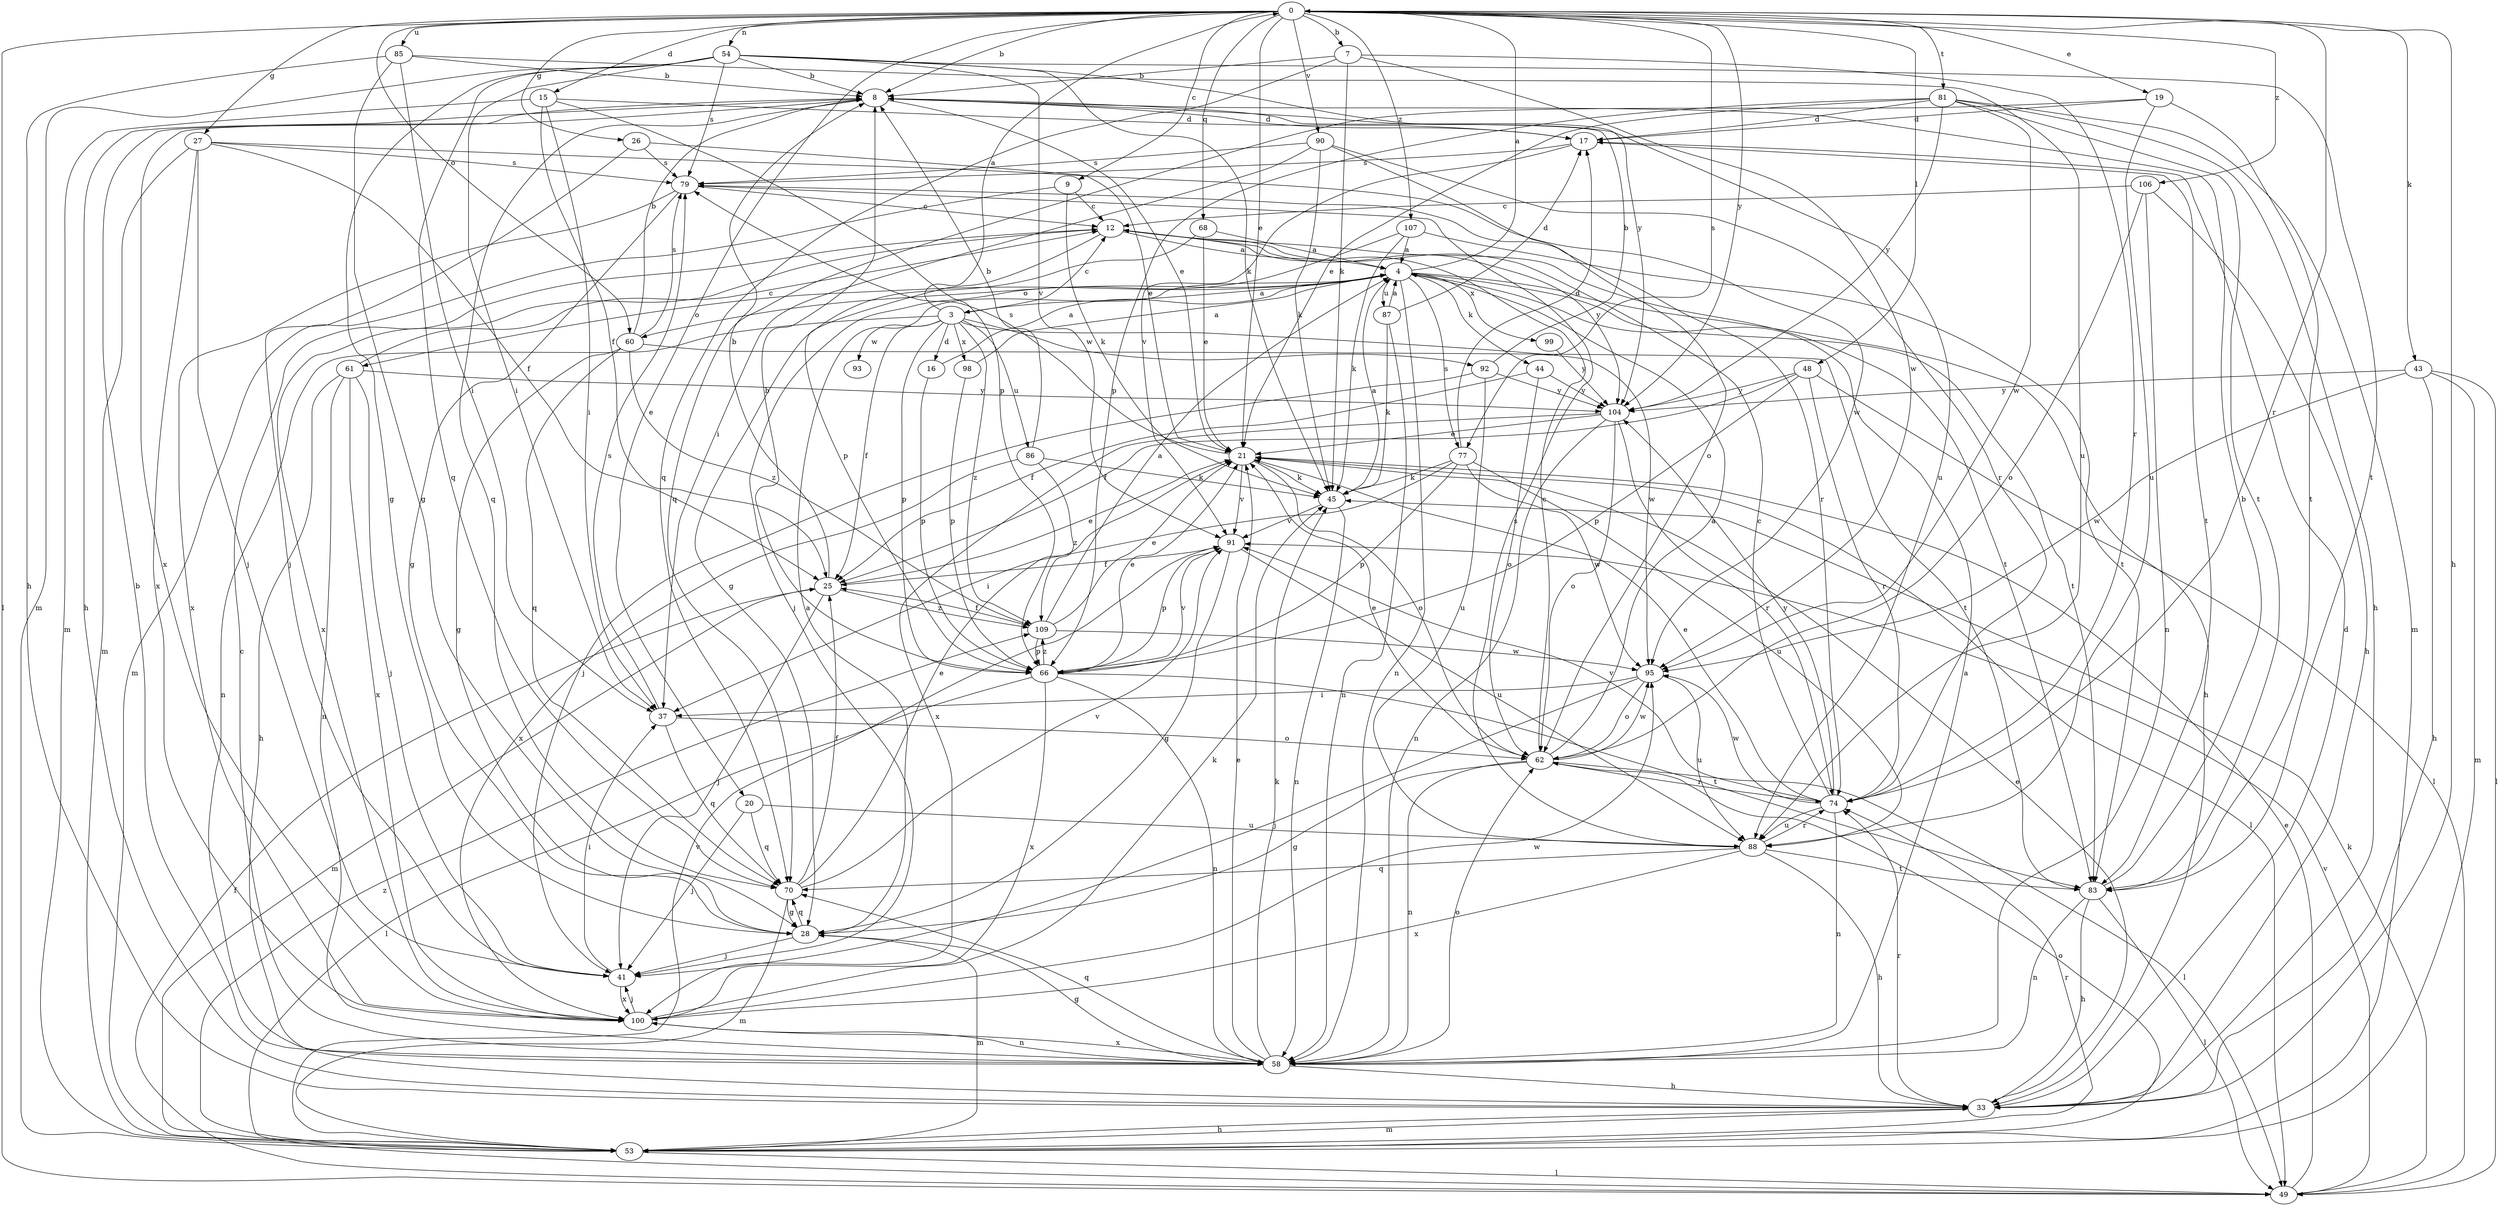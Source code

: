 strict digraph  {
0;
3;
4;
7;
8;
9;
12;
15;
16;
17;
19;
20;
21;
25;
26;
27;
28;
33;
37;
41;
43;
44;
45;
48;
49;
53;
54;
58;
60;
61;
62;
66;
68;
70;
74;
77;
79;
81;
83;
85;
86;
87;
88;
90;
91;
92;
93;
95;
98;
99;
100;
104;
106;
107;
109;
0 -> 7  [label=b];
0 -> 8  [label=b];
0 -> 9  [label=c];
0 -> 15  [label=d];
0 -> 19  [label=e];
0 -> 20  [label=e];
0 -> 21  [label=e];
0 -> 26  [label=g];
0 -> 27  [label=g];
0 -> 33  [label=h];
0 -> 43  [label=k];
0 -> 48  [label=l];
0 -> 49  [label=l];
0 -> 54  [label=n];
0 -> 60  [label=o];
0 -> 68  [label=q];
0 -> 74  [label=r];
0 -> 77  [label=s];
0 -> 81  [label=t];
0 -> 85  [label=u];
0 -> 90  [label=v];
0 -> 104  [label=y];
0 -> 106  [label=z];
0 -> 107  [label=z];
3 -> 0  [label=a];
3 -> 12  [label=c];
3 -> 16  [label=d];
3 -> 25  [label=f];
3 -> 58  [label=n];
3 -> 66  [label=p];
3 -> 86  [label=u];
3 -> 92  [label=w];
3 -> 93  [label=w];
3 -> 95  [label=w];
3 -> 98  [label=x];
3 -> 109  [label=z];
4 -> 0  [label=a];
4 -> 3  [label=a];
4 -> 33  [label=h];
4 -> 44  [label=k];
4 -> 58  [label=n];
4 -> 60  [label=o];
4 -> 61  [label=o];
4 -> 77  [label=s];
4 -> 83  [label=t];
4 -> 87  [label=u];
4 -> 99  [label=x];
7 -> 8  [label=b];
7 -> 45  [label=k];
7 -> 70  [label=q];
7 -> 74  [label=r];
7 -> 95  [label=w];
8 -> 17  [label=d];
8 -> 21  [label=e];
8 -> 33  [label=h];
8 -> 70  [label=q];
8 -> 88  [label=u];
8 -> 100  [label=x];
9 -> 12  [label=c];
9 -> 45  [label=k];
9 -> 53  [label=m];
12 -> 4  [label=a];
12 -> 66  [label=p];
12 -> 83  [label=t];
12 -> 100  [label=x];
12 -> 104  [label=y];
15 -> 17  [label=d];
15 -> 25  [label=f];
15 -> 37  [label=i];
15 -> 53  [label=m];
15 -> 66  [label=p];
16 -> 4  [label=a];
16 -> 66  [label=p];
17 -> 79  [label=s];
17 -> 83  [label=t];
17 -> 91  [label=v];
19 -> 17  [label=d];
19 -> 70  [label=q];
19 -> 83  [label=t];
19 -> 88  [label=u];
20 -> 41  [label=j];
20 -> 70  [label=q];
20 -> 88  [label=u];
21 -> 45  [label=k];
21 -> 49  [label=l];
21 -> 62  [label=o];
21 -> 79  [label=s];
21 -> 91  [label=v];
25 -> 8  [label=b];
25 -> 21  [label=e];
25 -> 41  [label=j];
25 -> 53  [label=m];
25 -> 109  [label=z];
26 -> 21  [label=e];
26 -> 41  [label=j];
26 -> 79  [label=s];
27 -> 25  [label=f];
27 -> 41  [label=j];
27 -> 53  [label=m];
27 -> 79  [label=s];
27 -> 95  [label=w];
27 -> 100  [label=x];
28 -> 4  [label=a];
28 -> 41  [label=j];
28 -> 53  [label=m];
28 -> 70  [label=q];
33 -> 17  [label=d];
33 -> 21  [label=e];
33 -> 53  [label=m];
33 -> 74  [label=r];
37 -> 62  [label=o];
37 -> 70  [label=q];
37 -> 79  [label=s];
41 -> 37  [label=i];
41 -> 100  [label=x];
43 -> 33  [label=h];
43 -> 49  [label=l];
43 -> 53  [label=m];
43 -> 95  [label=w];
43 -> 104  [label=y];
44 -> 25  [label=f];
44 -> 62  [label=o];
44 -> 104  [label=y];
45 -> 4  [label=a];
45 -> 58  [label=n];
45 -> 91  [label=v];
48 -> 25  [label=f];
48 -> 49  [label=l];
48 -> 66  [label=p];
48 -> 74  [label=r];
48 -> 104  [label=y];
49 -> 21  [label=e];
49 -> 25  [label=f];
49 -> 45  [label=k];
49 -> 91  [label=v];
53 -> 33  [label=h];
53 -> 49  [label=l];
53 -> 62  [label=o];
53 -> 74  [label=r];
53 -> 91  [label=v];
53 -> 109  [label=z];
54 -> 8  [label=b];
54 -> 28  [label=g];
54 -> 37  [label=i];
54 -> 45  [label=k];
54 -> 53  [label=m];
54 -> 70  [label=q];
54 -> 79  [label=s];
54 -> 83  [label=t];
54 -> 91  [label=v];
54 -> 104  [label=y];
58 -> 4  [label=a];
58 -> 8  [label=b];
58 -> 12  [label=c];
58 -> 21  [label=e];
58 -> 28  [label=g];
58 -> 33  [label=h];
58 -> 45  [label=k];
58 -> 62  [label=o];
58 -> 70  [label=q];
58 -> 100  [label=x];
60 -> 8  [label=b];
60 -> 28  [label=g];
60 -> 70  [label=q];
60 -> 79  [label=s];
60 -> 83  [label=t];
60 -> 109  [label=z];
61 -> 12  [label=c];
61 -> 33  [label=h];
61 -> 41  [label=j];
61 -> 58  [label=n];
61 -> 100  [label=x];
61 -> 104  [label=y];
62 -> 4  [label=a];
62 -> 12  [label=c];
62 -> 21  [label=e];
62 -> 28  [label=g];
62 -> 49  [label=l];
62 -> 58  [label=n];
62 -> 74  [label=r];
62 -> 95  [label=w];
66 -> 8  [label=b];
66 -> 21  [label=e];
66 -> 49  [label=l];
66 -> 58  [label=n];
66 -> 83  [label=t];
66 -> 91  [label=v];
66 -> 100  [label=x];
66 -> 109  [label=z];
68 -> 4  [label=a];
68 -> 21  [label=e];
68 -> 28  [label=g];
70 -> 21  [label=e];
70 -> 25  [label=f];
70 -> 28  [label=g];
70 -> 53  [label=m];
70 -> 91  [label=v];
74 -> 12  [label=c];
74 -> 21  [label=e];
74 -> 58  [label=n];
74 -> 88  [label=u];
74 -> 91  [label=v];
74 -> 95  [label=w];
74 -> 104  [label=y];
77 -> 17  [label=d];
77 -> 37  [label=i];
77 -> 45  [label=k];
77 -> 66  [label=p];
77 -> 88  [label=u];
77 -> 95  [label=w];
79 -> 12  [label=c];
79 -> 28  [label=g];
79 -> 74  [label=r];
79 -> 100  [label=x];
81 -> 17  [label=d];
81 -> 21  [label=e];
81 -> 33  [label=h];
81 -> 53  [label=m];
81 -> 66  [label=p];
81 -> 83  [label=t];
81 -> 95  [label=w];
81 -> 104  [label=y];
83 -> 8  [label=b];
83 -> 33  [label=h];
83 -> 49  [label=l];
83 -> 58  [label=n];
85 -> 8  [label=b];
85 -> 28  [label=g];
85 -> 33  [label=h];
85 -> 37  [label=i];
85 -> 88  [label=u];
86 -> 8  [label=b];
86 -> 45  [label=k];
86 -> 100  [label=x];
86 -> 109  [label=z];
87 -> 4  [label=a];
87 -> 17  [label=d];
87 -> 45  [label=k];
87 -> 58  [label=n];
88 -> 33  [label=h];
88 -> 70  [label=q];
88 -> 74  [label=r];
88 -> 79  [label=s];
88 -> 83  [label=t];
88 -> 100  [label=x];
90 -> 37  [label=i];
90 -> 45  [label=k];
90 -> 62  [label=o];
90 -> 74  [label=r];
90 -> 79  [label=s];
91 -> 25  [label=f];
91 -> 28  [label=g];
91 -> 66  [label=p];
91 -> 88  [label=u];
92 -> 8  [label=b];
92 -> 41  [label=j];
92 -> 88  [label=u];
92 -> 104  [label=y];
95 -> 37  [label=i];
95 -> 41  [label=j];
95 -> 62  [label=o];
95 -> 88  [label=u];
98 -> 4  [label=a];
98 -> 66  [label=p];
99 -> 104  [label=y];
100 -> 41  [label=j];
100 -> 45  [label=k];
100 -> 58  [label=n];
100 -> 95  [label=w];
104 -> 21  [label=e];
104 -> 58  [label=n];
104 -> 62  [label=o];
104 -> 74  [label=r];
104 -> 100  [label=x];
106 -> 12  [label=c];
106 -> 33  [label=h];
106 -> 58  [label=n];
106 -> 62  [label=o];
107 -> 4  [label=a];
107 -> 41  [label=j];
107 -> 45  [label=k];
107 -> 83  [label=t];
109 -> 4  [label=a];
109 -> 21  [label=e];
109 -> 25  [label=f];
109 -> 66  [label=p];
109 -> 95  [label=w];
}
